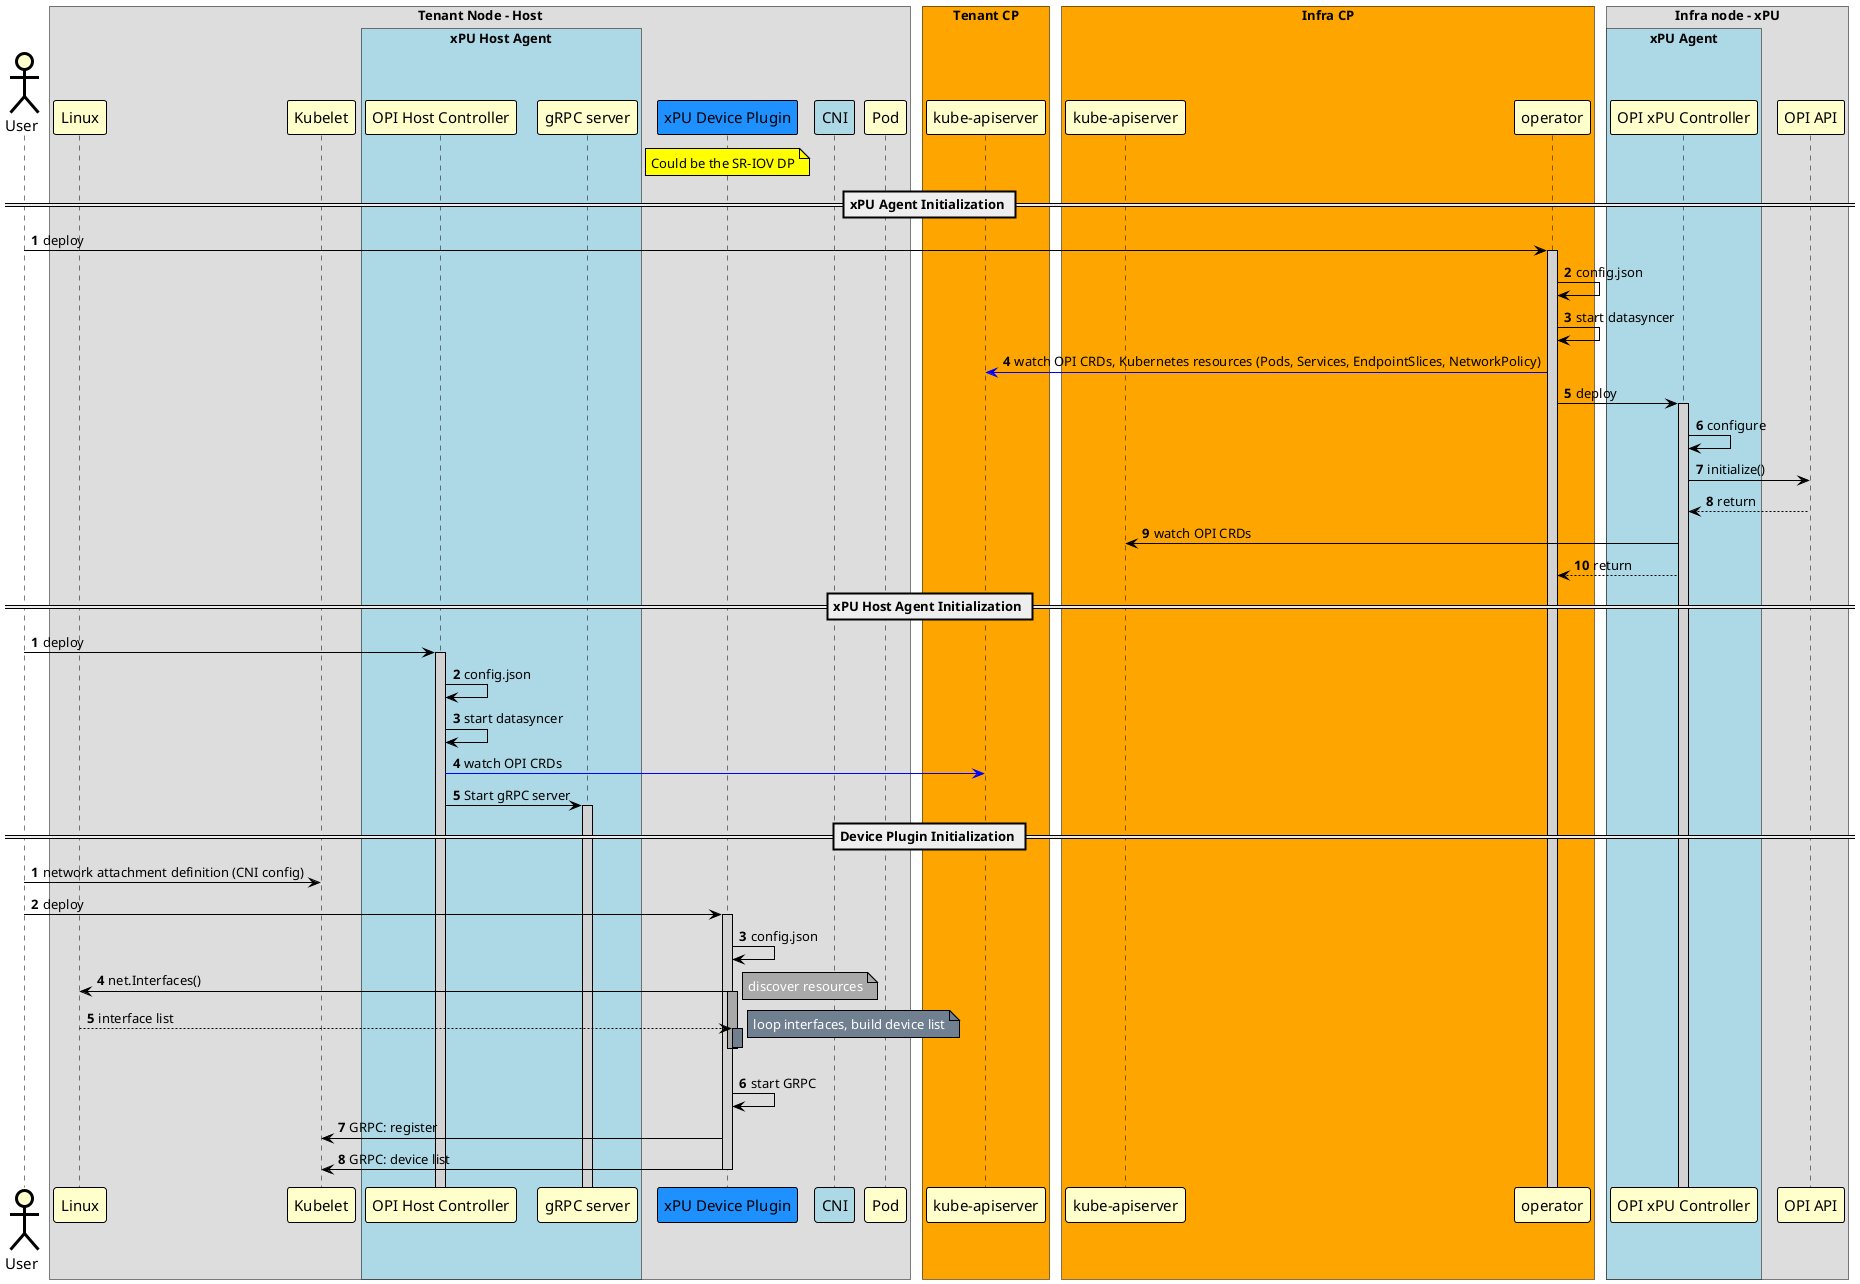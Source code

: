 @startuml
!pragma teoz true
skinparam noteBorderColor Black
skinparam noteBorderThickness 1
skinparam noteBackgroundColor Yellow

skinparam sequence {
	BoxBorderColor Black
	BoxFontSize 20

	ArrowColor Black
	ArrowThickness 1

	ActorBorderColor Black
	ActorBorderThickness 3
	ActorBackgroundColor Business
	ActorFontSize 15

	ParticipantBorderColor Black
	ParticipantBorderThickness 1
	ParticipantBackgroundColor Business
	ParticipantFontSize 15

	LifeLineBorderColor Black
	LifeLineBorderThickness 1
	LifeLineBackgroundColor LightGray
}

actor "User"
box "Tenant Node - Host"
	participant "Linux"
	participant "Kubelet"
  box "xPU Host Agent" #LightBlue
         participant "OPI Host Controller"
         participant "gRPC server"
  end box
	participant "xPU Device Plugin" #dodgerblue
	participant "CNI" #LightBlue
	participant "Pod"
end box

note over "xPU Device Plugin": Could be the SR-IOV DP

box "Tenant CP" #Orange
  participant "kube-apiserver" as api1
end box

box "Infra CP" #Orange
  participant "kube-apiserver" as api2
  participant "operator"
end box

box "Infra node - xPU"
  box "xPU Agent" #LightBlue
	participant "OPI xPU Controller"
  end box
  participant "OPI API"
end box

== xPU Agent Initialization ==

autonumber
"User" -> "operator": deploy
activate "operator"
"operator" -> "operator": config.json
"operator" -> "operator": start datasyncer
"operator" -[#blue]> api1  : watch OPI CRDs, Kubernetes resources (Pods, Services, EndpointSlices, NetworkPolicy)
"operator" -> "OPI xPU Controller": deploy
activate "OPI xPU Controller"
"OPI xPU Controller" -> "OPI xPU Controller": configure
"OPI xPU Controller" -> "OPI API": initialize()
"OPI API" --> "OPI xPU Controller": return
"OPI xPU Controller" -> api2: watch OPI CRDs
"OPI xPU Controller" --> "operator": return
autonumber stop

== xPU Host Agent Initialization ==

autonumber
"User" -> "OPI Host Controller": deploy
activate "OPI Host Controller"
"OPI Host Controller" -> "OPI Host Controller": config.json
"OPI Host Controller" -> "OPI Host Controller": start datasyncer
"OPI Host Controller" -[#blue]> api1: watch OPI CRDs
"OPI Host Controller" -> "gRPC server": Start gRPC server
activate "gRPC server"
autonumber stop

== Device Plugin Initialization ==
autonumber

"User" -> "Kubelet": network attachment definition (CNI config)
"User" -> "xPU Device Plugin": deploy
activate "xPU Device Plugin"

"xPU Device Plugin" -> "xPU Device Plugin": config.json

"xPU Device Plugin" -> "Linux": net.Interfaces()

activate "xPU Device Plugin" #DarkGray
note right #DarkGray: <color #White>discover resources</color>

"Linux" --> "xPU Device Plugin": interface list

activate "xPU Device Plugin" #SlateGray
note right #SlateGray: <color #White>loop interfaces, build device list</color>

deactivate "xPU Device Plugin"

autonumber stop
"xPU Device Plugin" [hidden]-> "xPU Device Plugin"
autonumber resume

deactivate "xPU Device Plugin"

"xPU Device Plugin" -> "xPU Device Plugin": start GRPC
"xPU Device Plugin" -> "Kubelet": GRPC: register
"xPU Device Plugin" -> "Kubelet": GRPC: device list

deactivate "xPU Device Plugin"

@enduml
